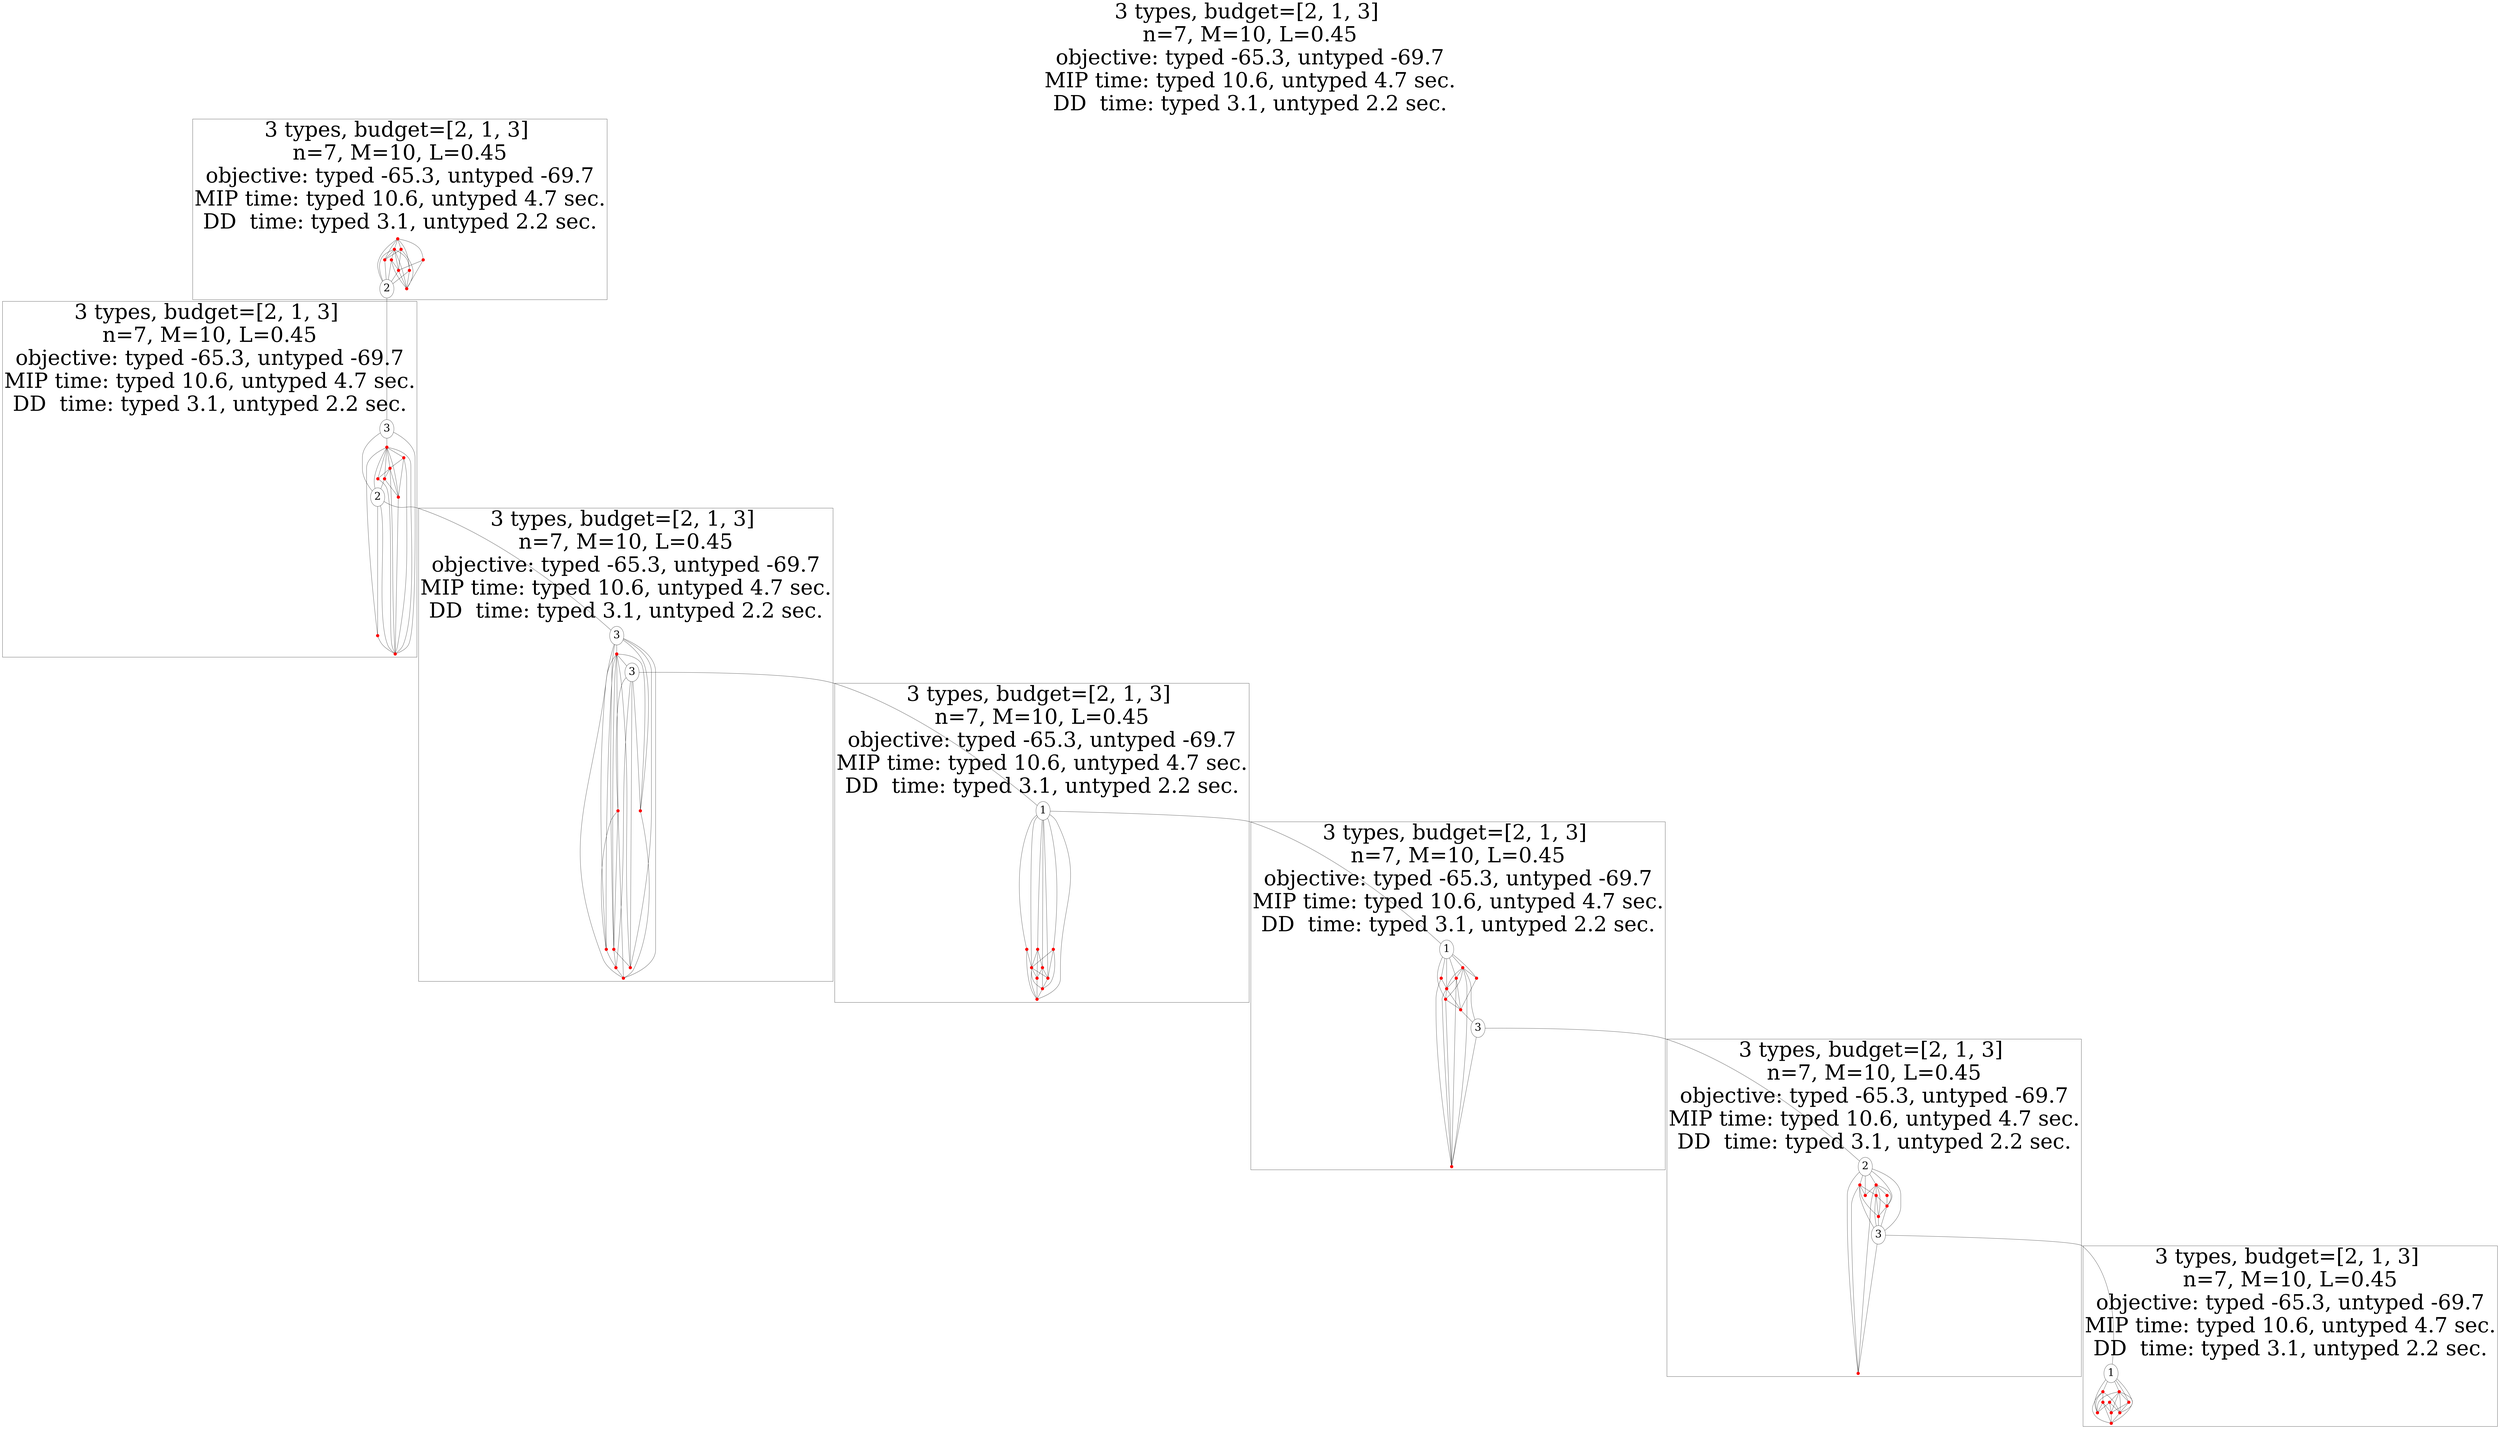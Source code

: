graph G {
    label="3 types, budget=[2, 1, 3] 
n=7, M=10, L=0.45
objective: typed -65.3, untyped -69.7
MIP time: typed 10.6, untyped 4.7 sec.
DD  time: typed 3.1, untyped 2.2 sec.";
    labelloc=top; labeljust=center;fontsize=100;
    subgraph cluster_1{
        n1[shape=point height=0.2 width=0.2 color=red];
        n2[shape=point height=0.2 width=0.2 color=red];
        n3[shape=point height=0.2 width=0.2 color=red];
        n4[shape=point height=0.2 width=0.2 color=red];
        n5[shape=point height=0.2 width=0.2 color=red];
        n6[shape=point height=0.2 width=0.2 color=red];
        n7[shape=point height=0.2 width=0.2 color=red];
        n8[shape=point height=0.2 width=0.2 color=red];
        n9[label=2 fontsize=50];
        n10[shape=point height=0.2 width=0.2 color=red];
    }
    subgraph cluster_2{
        n11[label=3 fontsize=50];
        n12[shape=point height=0.2 width=0.2 color=red];
        n13[shape=point height=0.2 width=0.2 color=red];
        n14[shape=point height=0.2 width=0.2 color=red];
        n15[shape=point height=0.2 width=0.2 color=red];
        n16[shape=point height=0.2 width=0.2 color=red];
        n17[label=2 fontsize=50];
        n18[shape=point height=0.2 width=0.2 color=red];
        n19[shape=point height=0.2 width=0.2 color=red];
        n20[shape=point height=0.2 width=0.2 color=red];
    }
    subgraph cluster_3{
        n21[label=3 fontsize=50];
        n22[shape=point height=0.2 width=0.2 color=red];
        n23[label=3 fontsize=50];
        n24[shape=point height=0.2 width=0.2 color=red];
        n25[shape=point height=0.2 width=0.2 color=red];
        n26[shape=point height=0.2 width=0.2 color=red];
        n27[shape=point height=0.2 width=0.2 color=red];
        n28[shape=point height=0.2 width=0.2 color=red];
        n29[shape=point height=0.2 width=0.2 color=red];
        n30[shape=point height=0.2 width=0.2 color=red];
    }
    subgraph cluster_4{
        n31[label=1 fontsize=50];
        n32[shape=point height=0.2 width=0.2 color=red];
        n33[shape=point height=0.2 width=0.2 color=red];
        n34[shape=point height=0.2 width=0.2 color=red];
        n35[shape=point height=0.2 width=0.2 color=red];
        n36[shape=point height=0.2 width=0.2 color=red];
        n37[shape=point height=0.2 width=0.2 color=red];
        n38[shape=point height=0.2 width=0.2 color=red];
        n39[shape=point height=0.2 width=0.2 color=red];
        n40[shape=point height=0.2 width=0.2 color=red];
    }
    subgraph cluster_5{
        n41[label=1 fontsize=50];
        n42[shape=point height=0.2 width=0.2 color=red];
        n43[shape=point height=0.2 width=0.2 color=red];
        n44[shape=point height=0.2 width=0.2 color=red];
        n45[shape=point height=0.2 width=0.2 color=red];
        n46[shape=point height=0.2 width=0.2 color=red];
        n47[shape=point height=0.2 width=0.2 color=red];
        n48[shape=point height=0.2 width=0.2 color=red];
        n49[label=3 fontsize=50];
        n50[shape=point height=0.2 width=0.2 color=red];
    }
    subgraph cluster_6{
        n51[label=2 fontsize=50];
        n52[shape=point height=0.2 width=0.2 color=red];
        n53[shape=point height=0.2 width=0.2 color=red];
        n54[shape=point height=0.2 width=0.2 color=red];
        n55[shape=point height=0.2 width=0.2 color=red];
        n56[shape=point height=0.2 width=0.2 color=red];
        n57[shape=point height=0.2 width=0.2 color=red];
        n58[shape=point height=0.2 width=0.2 color=red];
        n59[label=3 fontsize=50];
        n60[shape=point height=0.2 width=0.2 color=red];
    }
    subgraph cluster_7{
        n61[label=1 fontsize=50];
        n62[shape=point height=0.2 width=0.2 color=red];
        n63[shape=point height=0.2 width=0.2 color=red];
        n64[shape=point height=0.2 width=0.2 color=red];
        n65[shape=point height=0.2 width=0.2 color=red];
        n66[shape=point height=0.2 width=0.2 color=red];
        n67[shape=point height=0.2 width=0.2 color=red];
        n68[shape=point height=0.2 width=0.2 color=red];
        n69[shape=point height=0.2 width=0.2 color=red];
        n70[shape=point height=0.2 width=0.2 color=red];
    }
    n1 -- n2;
    n1 -- n3;
    n1 -- n4;
    n1 -- n5;
    n1 -- n8;
    n1 -- n9;
    n2 -- n6;
    n2 -- n9;
    n2 -- n8;
    n2 -- n4;
    n2 -- n10;
    n2 -- n7;
    n3 -- n8;
    n3 -- n10;
    n3 -- n7;
    n4 -- n10;
    n4 -- n9;
    n5 -- n7;
    n5 -- n10;
    n6 -- n7;
    n6 -- n9;
    n6 -- n10;
    n7 -- n10;
    n7 -- n9;
    n8 -- n9;
    n9 -- n11;
    n11 -- n12;
    n11 -- n17;
    n11 -- n20;
    n12 -- n13;
    n12 -- n14;
    n12 -- n15;
    n12 -- n20;
    n12 -- n18;
    n12 -- n19;
    n12 -- n16;
    n12 -- n17;
    n13 -- n20;
    n13 -- n19;
    n13 -- n14;
    n14 -- n16;
    n14 -- n19;
    n14 -- n20;
    n14 -- n15;
    n15 -- n19;
    n15 -- n17;
    n16 -- n20;
    n17 -- n18;
    n17 -- n20;
    n17 -- n21;
    n18 -- n20;
    n19 -- n20;
    n21 -- n22;
    n21 -- n25;
    n21 -- n27;
    n21 -- n26;
    n21 -- n30;
    n21 -- n29;
    n22 -- n23;
    n22 -- n24;
    n22 -- n26;
    n22 -- n29;
    n22 -- n30;
    n22 -- n27;
    n22 -- n25;
    n23 -- n28;
    n23 -- n27;
    n23 -- n24;
    n23 -- n29;
    n23 -- n31;
    n24 -- n26;
    n24 -- n30;
    n24 -- n25;
    n25 -- n28;
    n26 -- n27;
    n26 -- n28;
    n28 -- n30;
    n29 -- n30;
    n31 -- n32;
    n31 -- n33;
    n31 -- n34;
    n31 -- n36;
    n31 -- n38;
    n31 -- n35;
    n31 -- n40;
    n31 -- n41;
    n32 -- n40;
    n32 -- n35;
    n33 -- n36;
    n33 -- n37;
    n33 -- n35;
    n34 -- n35;
    n34 -- n39;
    n34 -- n38;
    n35 -- n37;
    n35 -- n40;
    n35 -- n38;
    n35 -- n39;
    n36 -- n39;
    n36 -- n38;
    n36 -- n37;
    n37 -- n40;
    n38 -- n39;
    n39 -- n40;
    n41 -- n42;
    n41 -- n44;
    n41 -- n45;
    n41 -- n46;
    n41 -- n47;
    n41 -- n43;
    n42 -- n43;
    n42 -- n49;
    n42 -- n46;
    n42 -- n44;
    n42 -- n50;
    n42 -- n47;
    n43 -- n48;
    n44 -- n50;
    n44 -- n46;
    n44 -- n48;
    n45 -- n50;
    n45 -- n46;
    n46 -- n48;
    n46 -- n47;
    n46 -- n50;
    n47 -- n50;
    n47 -- n48;
    n48 -- n49;
    n49 -- n50;
    n49 -- n51;
    n51 -- n52;
    n51 -- n54;
    n51 -- n59;
    n51 -- n56;
    n51 -- n60;
    n51 -- n57;
    n52 -- n53;
    n52 -- n56;
    n52 -- n60;
    n52 -- n57;
    n52 -- n55;
    n52 -- n58;
    n53 -- n57;
    n54 -- n55;
    n54 -- n58;
    n54 -- n59;
    n54 -- n56;
    n54 -- n60;
    n55 -- n58;
    n55 -- n59;
    n55 -- n57;
    n57 -- n59;
    n57 -- n58;
    n58 -- n59;
    n59 -- n60;
    n59 -- n61;
    n61 -- n62;
    n61 -- n63;
    n61 -- n68;
    n61 -- n66;
    n61 -- n67;
    n62 -- n64;
    n62 -- n66;
    n62 -- n70;
    n62 -- n68;
    n63 -- n65;
    n63 -- n66;
    n63 -- n67;
    n63 -- n69;
    n63 -- n70;
    n63 -- n68;
    n64 -- n70;
    n64 -- n66;
    n64 -- n69;
    n65 -- n68;
    n65 -- n69;
    n65 -- n66;
    n67 -- n69;
    n67 -- n68;
    n68 -- n70;
    n69 -- n70;
}